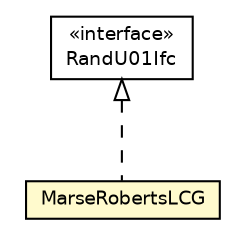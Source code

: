 #!/usr/local/bin/dot
#
# Class diagram 
# Generated by UMLGraph version 5.4 (http://www.umlgraph.org/)
#

digraph G {
	edge [fontname="Helvetica",fontsize=10,labelfontname="Helvetica",labelfontsize=10];
	node [fontname="Helvetica",fontsize=10,shape=plaintext];
	nodesep=0.25;
	ranksep=0.5;
	// jsl.utilities.random.rng.RandU01Ifc
	c111992 [label=<<table title="jsl.utilities.random.rng.RandU01Ifc" border="0" cellborder="1" cellspacing="0" cellpadding="2" port="p" href="./RandU01Ifc.html">
		<tr><td><table border="0" cellspacing="0" cellpadding="1">
<tr><td align="center" balign="center"> &#171;interface&#187; </td></tr>
<tr><td align="center" balign="center"> RandU01Ifc </td></tr>
		</table></td></tr>
		</table>>, URL="./RandU01Ifc.html", fontname="Helvetica", fontcolor="black", fontsize=9.0];
	// jsl.utilities.random.rng.MarseRobertsLCG
	c111995 [label=<<table title="jsl.utilities.random.rng.MarseRobertsLCG" border="0" cellborder="1" cellspacing="0" cellpadding="2" port="p" bgcolor="lemonChiffon" href="./MarseRobertsLCG.html">
		<tr><td><table border="0" cellspacing="0" cellpadding="1">
<tr><td align="center" balign="center"> MarseRobertsLCG </td></tr>
		</table></td></tr>
		</table>>, URL="./MarseRobertsLCG.html", fontname="Helvetica", fontcolor="black", fontsize=9.0];
	//jsl.utilities.random.rng.MarseRobertsLCG implements jsl.utilities.random.rng.RandU01Ifc
	c111992:p -> c111995:p [dir=back,arrowtail=empty,style=dashed];
}


